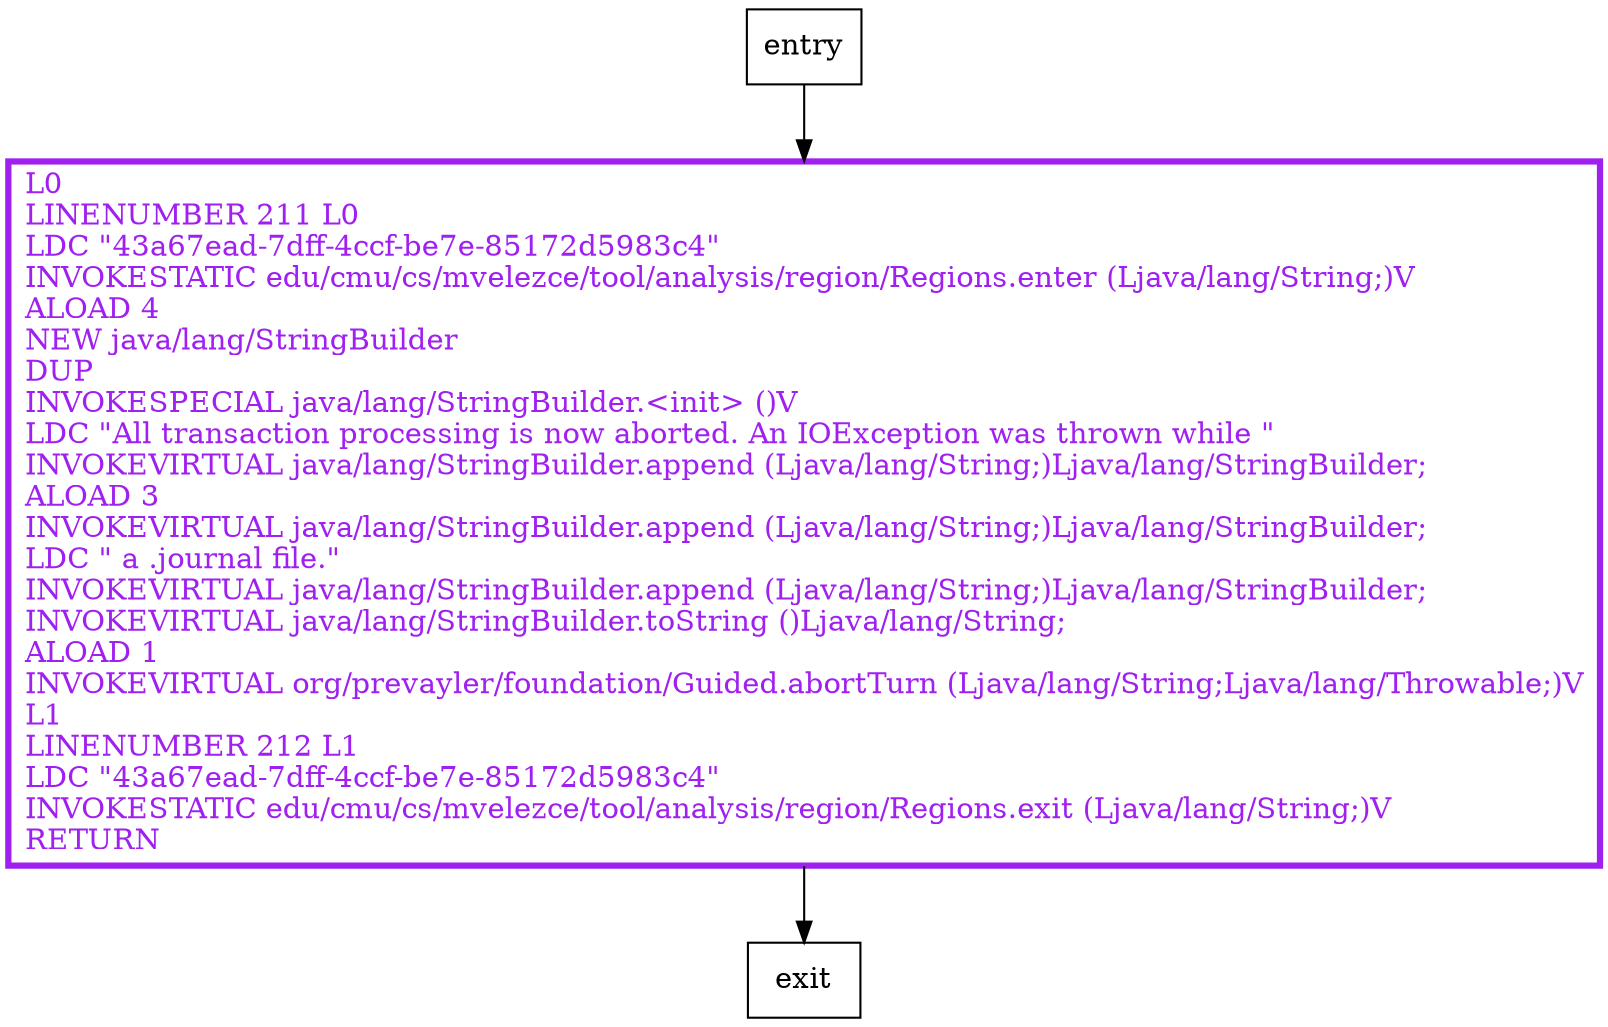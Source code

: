 digraph abort {
node [shape=record];
56672863 [label="L0\lLINENUMBER 211 L0\lLDC \"43a67ead-7dff-4ccf-be7e-85172d5983c4\"\lINVOKESTATIC edu/cmu/cs/mvelezce/tool/analysis/region/Regions.enter (Ljava/lang/String;)V\lALOAD 4\lNEW java/lang/StringBuilder\lDUP\lINVOKESPECIAL java/lang/StringBuilder.\<init\> ()V\lLDC \"All transaction processing is now aborted. An IOException was thrown while \"\lINVOKEVIRTUAL java/lang/StringBuilder.append (Ljava/lang/String;)Ljava/lang/StringBuilder;\lALOAD 3\lINVOKEVIRTUAL java/lang/StringBuilder.append (Ljava/lang/String;)Ljava/lang/StringBuilder;\lLDC \" a .journal file.\"\lINVOKEVIRTUAL java/lang/StringBuilder.append (Ljava/lang/String;)Ljava/lang/StringBuilder;\lINVOKEVIRTUAL java/lang/StringBuilder.toString ()Ljava/lang/String;\lALOAD 1\lINVOKEVIRTUAL org/prevayler/foundation/Guided.abortTurn (Ljava/lang/String;Ljava/lang/Throwable;)V\lL1\lLINENUMBER 212 L1\lLDC \"43a67ead-7dff-4ccf-be7e-85172d5983c4\"\lINVOKESTATIC edu/cmu/cs/mvelezce/tool/analysis/region/Regions.exit (Ljava/lang/String;)V\lRETURN\l"];
entry;
exit;
entry -> 56672863;
56672863 -> exit;
56672863[fontcolor="purple", penwidth=3, color="purple"];
}
